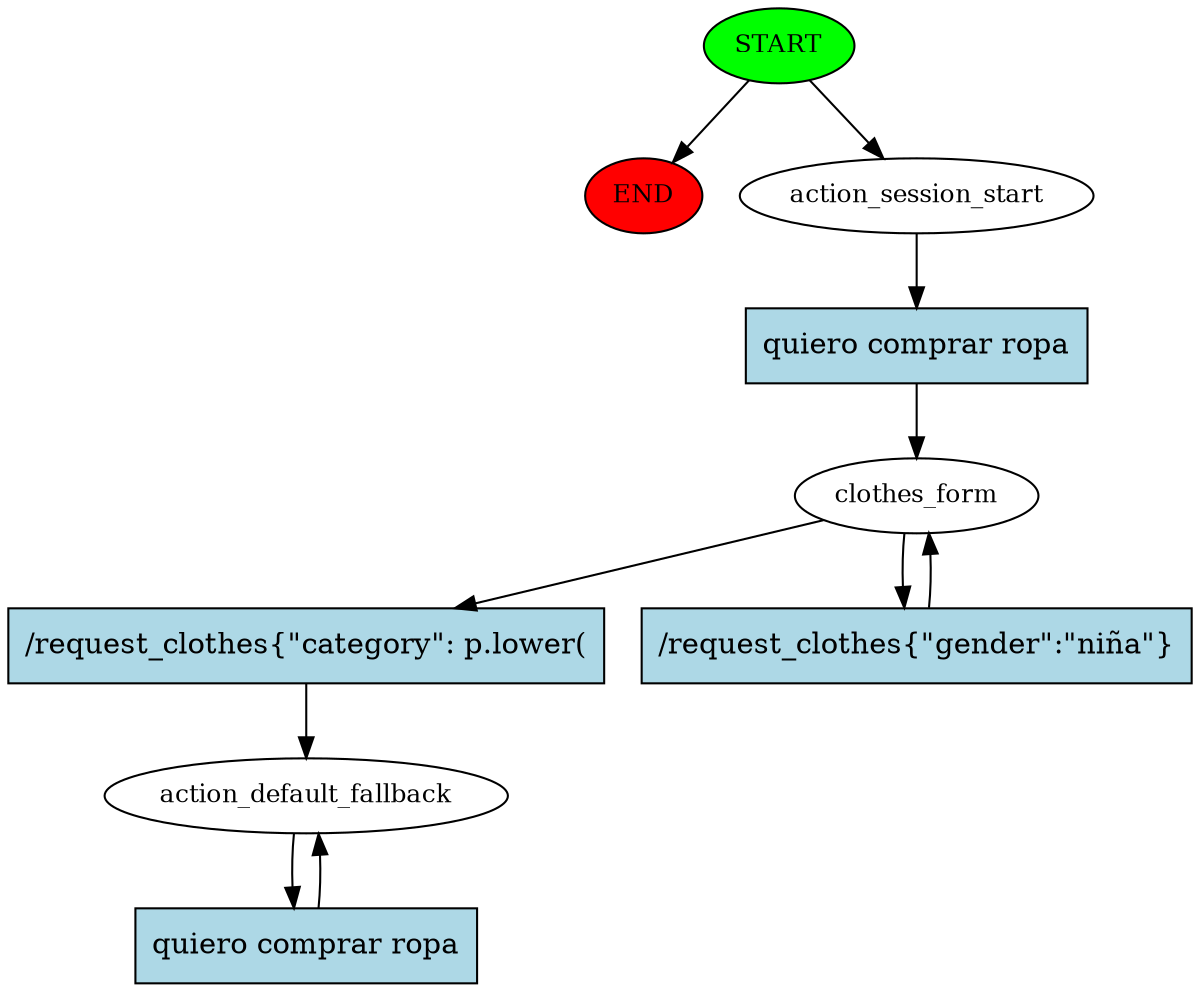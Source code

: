 digraph  {
0 [class="start active", fillcolor=green, fontsize=12, label=START, style=filled];
"-1" [class=end, fillcolor=red, fontsize=12, label=END, style=filled];
1 [class=active, fontsize=12, label=action_session_start];
2 [class=active, fontsize=12, label=clothes_form];
4 [class="active dashed", fontsize=12, label=action_default_fallback];
6 [class="intent active", fillcolor=lightblue, label="quiero comprar ropa", shape=rect, style=filled];
7 [class="intent active", fillcolor=lightblue, label="/request_clothes{\"category\": p.lower(", shape=rect, style=filled];
8 [class="intent active", fillcolor=lightblue, label="/request_clothes{\"gender\":\"niña\"}", shape=rect, style=filled];
9 [class="intent active", fillcolor=lightblue, label="quiero comprar ropa", shape=rect, style=filled];
0 -> "-1"  [class="", key=NONE, label=""];
0 -> 1  [class=active, key=NONE, label=""];
1 -> 6  [class=active, key=0];
2 -> 7  [class=active, key=0];
2 -> 8  [class=active, key=0];
4 -> 9  [class=active, key=0];
6 -> 2  [class=active, key=0];
7 -> 4  [class=active, key=0];
8 -> 2  [class=active, key=0];
9 -> 4  [class=active, key=0];
}
